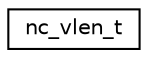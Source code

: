 digraph "Graphical Class Hierarchy"
{
  edge [fontname="Helvetica",fontsize="10",labelfontname="Helvetica",labelfontsize="10"];
  node [fontname="Helvetica",fontsize="10",shape=record];
  rankdir="LR";
  Node1 [label="nc_vlen_t",height=0.2,width=0.4,color="black", fillcolor="white", style="filled",URL="$structnc__vlen__t.html"];
}
